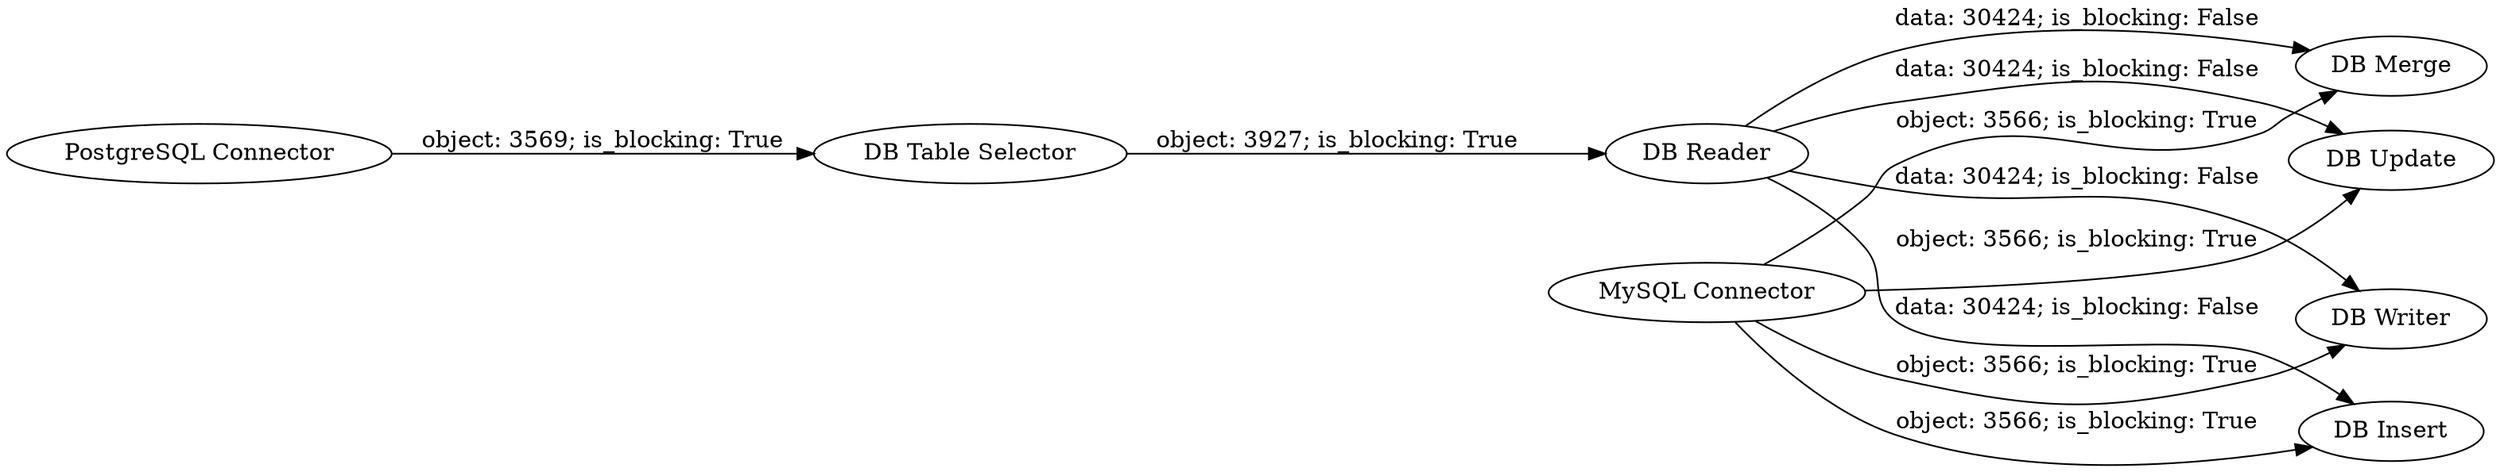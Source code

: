 digraph {
	"-6381399011004082701_4" [label="DB Reader"]
	"-6381399011004082701_3" [label="DB Table Selector"]
	"-6381399011004082701_1" [label="PostgreSQL Connector"]
	"-6381399011004082701_7" [label="DB Merge"]
	"-6381399011004082701_6" [label="DB Insert"]
	"-6381399011004082701_5" [label="DB Writer"]
	"-6381399011004082701_2" [label="MySQL Connector"]
	"-6381399011004082701_8" [label="DB Update"]
	"-6381399011004082701_2" -> "-6381399011004082701_6" [label="object: 3566; is_blocking: True"]
	"-6381399011004082701_4" -> "-6381399011004082701_6" [label="data: 30424; is_blocking: False"]
	"-6381399011004082701_1" -> "-6381399011004082701_3" [label="object: 3569; is_blocking: True"]
	"-6381399011004082701_2" -> "-6381399011004082701_7" [label="object: 3566; is_blocking: True"]
	"-6381399011004082701_3" -> "-6381399011004082701_4" [label="object: 3927; is_blocking: True"]
	"-6381399011004082701_2" -> "-6381399011004082701_5" [label="object: 3566; is_blocking: True"]
	"-6381399011004082701_4" -> "-6381399011004082701_5" [label="data: 30424; is_blocking: False"]
	"-6381399011004082701_4" -> "-6381399011004082701_7" [label="data: 30424; is_blocking: False"]
	"-6381399011004082701_2" -> "-6381399011004082701_8" [label="object: 3566; is_blocking: True"]
	"-6381399011004082701_4" -> "-6381399011004082701_8" [label="data: 30424; is_blocking: False"]
	rankdir=LR
}
